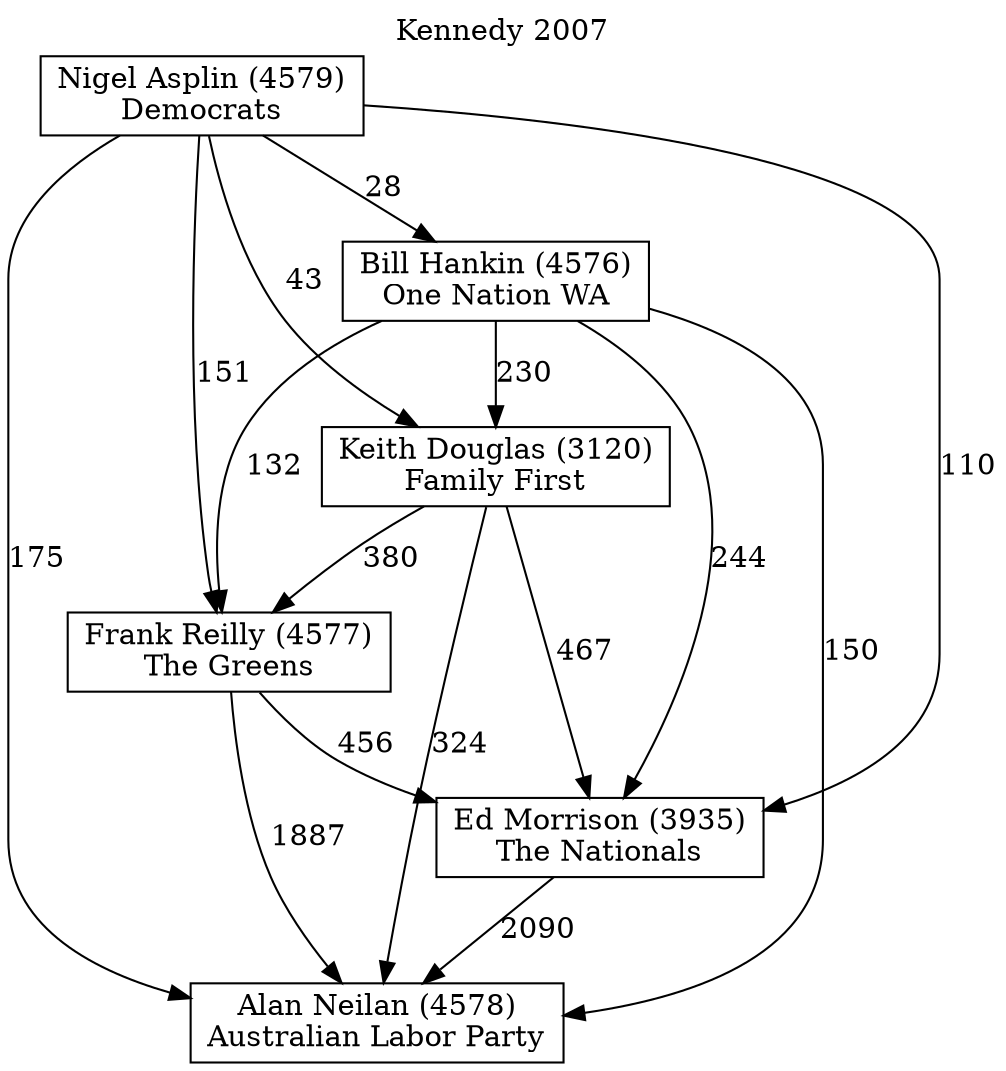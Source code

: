 // House preference flow
digraph "Alan Neilan (4578)_Kennedy_2007" {
	graph [label="Kennedy 2007" labelloc=t mclimit=10]
	node [shape=box]
	"Alan Neilan (4578)" [label="Alan Neilan (4578)
Australian Labor Party"]
	"Ed Morrison (3935)" [label="Ed Morrison (3935)
The Nationals"]
	"Frank Reilly (4577)" [label="Frank Reilly (4577)
The Greens"]
	"Keith Douglas (3120)" [label="Keith Douglas (3120)
Family First"]
	"Bill Hankin (4576)" [label="Bill Hankin (4576)
One Nation WA"]
	"Nigel Asplin (4579)" [label="Nigel Asplin (4579)
Democrats"]
	"Ed Morrison (3935)" -> "Alan Neilan (4578)" [label=2090]
	"Frank Reilly (4577)" -> "Ed Morrison (3935)" [label=456]
	"Keith Douglas (3120)" -> "Frank Reilly (4577)" [label=380]
	"Bill Hankin (4576)" -> "Keith Douglas (3120)" [label=230]
	"Nigel Asplin (4579)" -> "Bill Hankin (4576)" [label=28]
	"Frank Reilly (4577)" -> "Alan Neilan (4578)" [label=1887]
	"Keith Douglas (3120)" -> "Alan Neilan (4578)" [label=324]
	"Bill Hankin (4576)" -> "Alan Neilan (4578)" [label=150]
	"Nigel Asplin (4579)" -> "Alan Neilan (4578)" [label=175]
	"Nigel Asplin (4579)" -> "Keith Douglas (3120)" [label=43]
	"Bill Hankin (4576)" -> "Frank Reilly (4577)" [label=132]
	"Nigel Asplin (4579)" -> "Frank Reilly (4577)" [label=151]
	"Keith Douglas (3120)" -> "Ed Morrison (3935)" [label=467]
	"Bill Hankin (4576)" -> "Ed Morrison (3935)" [label=244]
	"Nigel Asplin (4579)" -> "Ed Morrison (3935)" [label=110]
}
